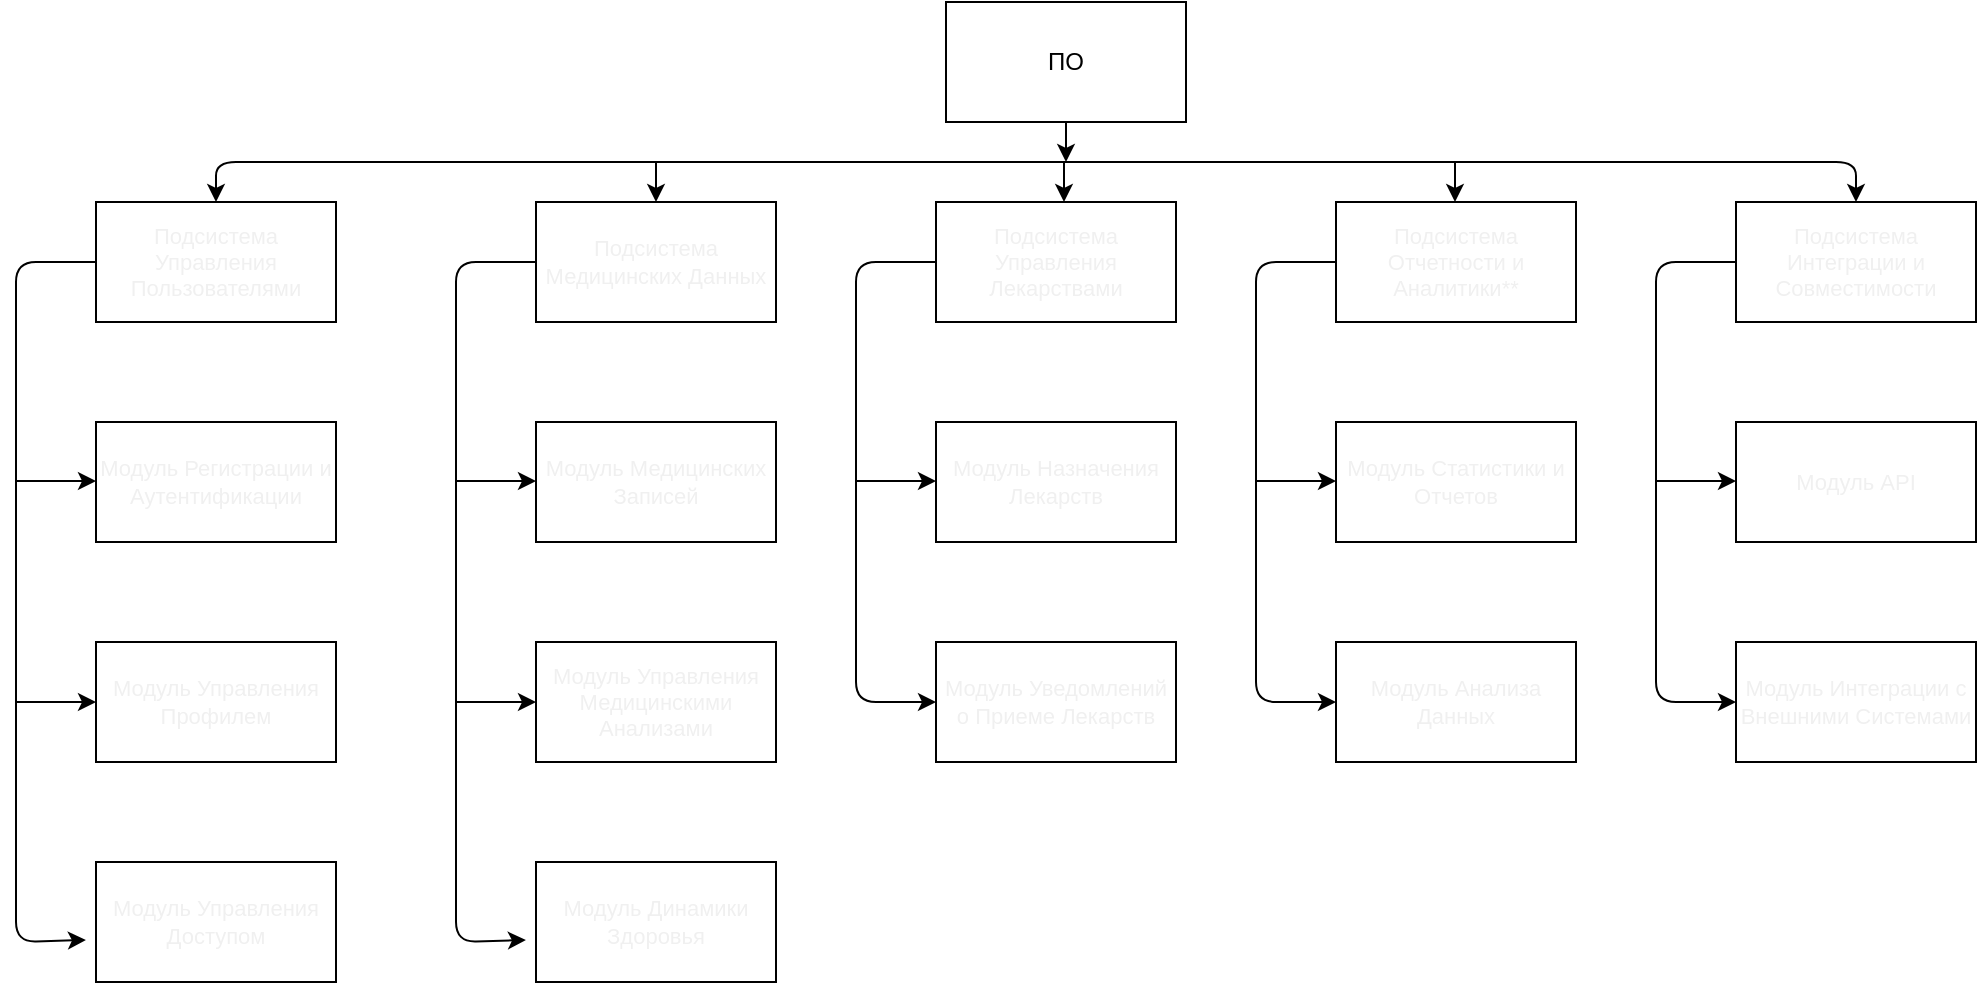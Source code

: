 <mxfile>
    <diagram id="4GABfhdbB-AV74wN0VJq" name="Страница 1">
        <mxGraphModel dx="746" dy="1162" grid="1" gridSize="10" guides="1" tooltips="1" connect="1" arrows="1" fold="1" page="1" pageScale="1" pageWidth="1169" pageHeight="827" math="0" shadow="0">
            <root>
                <mxCell id="0"/>
                <mxCell id="1" parent="0"/>
                <mxCell id="40" style="edgeStyle=none;html=1;exitX=0.5;exitY=1;exitDx=0;exitDy=0;fontSize=11;fontColor=#F0F0F0;" edge="1" parent="1" source="3">
                    <mxGeometry relative="1" as="geometry">
                        <mxPoint x="585" y="80" as="targetPoint"/>
                    </mxGeometry>
                </mxCell>
                <mxCell id="3" value="ПО" style="rounded=0;whiteSpace=wrap;html=1;" vertex="1" parent="1">
                    <mxGeometry x="525" width="120" height="60" as="geometry"/>
                </mxCell>
                <mxCell id="8" style="edgeStyle=none;html=1;exitX=0;exitY=0.5;exitDx=0;exitDy=0;fontSize=11;fontColor=#F0F0F0;entryX=-0.042;entryY=0.65;entryDx=0;entryDy=0;entryPerimeter=0;" edge="1" parent="1" source="4" target="7">
                    <mxGeometry relative="1" as="geometry">
                        <mxPoint x="40" y="130" as="targetPoint"/>
                        <Array as="points">
                            <mxPoint x="60" y="130"/>
                            <mxPoint x="60" y="360"/>
                            <mxPoint x="60" y="470"/>
                        </Array>
                    </mxGeometry>
                </mxCell>
                <mxCell id="4" value="&lt;span style=&quot;text-align: start; font-size: 11px; font-family: Calibri, sans-serif;&quot;&gt;Подсистема Управления Пользователями&lt;/span&gt;&lt;span style=&quot;font-size: 11px; text-align: start;&quot;&gt;&lt;/span&gt;" style="rounded=0;whiteSpace=wrap;html=1;fontColor=#F0F0F0;fontSize=11;" vertex="1" parent="1">
                    <mxGeometry x="100" y="100" width="120" height="60" as="geometry"/>
                </mxCell>
                <mxCell id="5" value="&lt;span style=&quot;text-align: start; font-size: 11px; font-family: Calibri, sans-serif;&quot;&gt;Модуль Регистрации и Аутентификации&lt;/span&gt;&lt;span style=&quot;font-size: 11px; text-align: start;&quot;&gt;&lt;/span&gt;" style="rounded=0;whiteSpace=wrap;html=1;fontColor=#F0F0F0;fontSize=11;" vertex="1" parent="1">
                    <mxGeometry x="100" y="210" width="120" height="60" as="geometry"/>
                </mxCell>
                <mxCell id="6" value="&lt;span style=&quot;text-align: start; font-size: 11px; font-family: Calibri, sans-serif;&quot;&gt;Модуль Управления Профилем&lt;/span&gt;&lt;span style=&quot;font-size: 11px; text-align: start;&quot;&gt;&lt;/span&gt;" style="rounded=0;whiteSpace=wrap;html=1;fontColor=#F0F0F0;fontSize=11;" vertex="1" parent="1">
                    <mxGeometry x="100" y="320" width="120" height="60" as="geometry"/>
                </mxCell>
                <mxCell id="7" value="&lt;span style=&quot;text-align: start; font-size: 11px; font-family: Calibri, sans-serif;&quot;&gt;Модуль Управления Доступом&lt;/span&gt;&lt;span style=&quot;font-size: 11px; text-align: start;&quot;&gt;&lt;/span&gt;" style="rounded=0;whiteSpace=wrap;html=1;fontColor=#F0F0F0;fontSize=11;" vertex="1" parent="1">
                    <mxGeometry x="100" y="430" width="120" height="60" as="geometry"/>
                </mxCell>
                <mxCell id="9" value="" style="endArrow=classic;html=1;fontSize=11;fontColor=#F0F0F0;entryX=0;entryY=0.5;entryDx=0;entryDy=0;" edge="1" parent="1" target="6">
                    <mxGeometry width="50" height="50" relative="1" as="geometry">
                        <mxPoint x="60" y="350" as="sourcePoint"/>
                        <mxPoint x="270" y="520" as="targetPoint"/>
                    </mxGeometry>
                </mxCell>
                <mxCell id="10" value="" style="endArrow=classic;html=1;fontSize=11;fontColor=#F0F0F0;entryX=0;entryY=0.5;entryDx=0;entryDy=0;" edge="1" parent="1">
                    <mxGeometry width="50" height="50" relative="1" as="geometry">
                        <mxPoint x="60" y="239.5" as="sourcePoint"/>
                        <mxPoint x="100" y="239.5" as="targetPoint"/>
                    </mxGeometry>
                </mxCell>
                <mxCell id="15" style="edgeStyle=none;html=1;exitX=0;exitY=0.5;exitDx=0;exitDy=0;fontSize=11;fontColor=#F0F0F0;entryX=-0.042;entryY=0.65;entryDx=0;entryDy=0;entryPerimeter=0;" edge="1" parent="1" source="16" target="19">
                    <mxGeometry relative="1" as="geometry">
                        <mxPoint x="260" y="130" as="targetPoint"/>
                        <Array as="points">
                            <mxPoint x="280" y="130"/>
                            <mxPoint x="280" y="360"/>
                            <mxPoint x="280" y="470"/>
                        </Array>
                    </mxGeometry>
                </mxCell>
                <mxCell id="16" value="&lt;span style=&quot;text-align: start; font-size: 11px; font-family: Calibri, sans-serif;&quot;&gt;Подсистема Медицинских Данных&lt;/span&gt;&lt;span style=&quot;font-size: 11px; text-align: start;&quot;&gt;&lt;/span&gt;" style="rounded=0;whiteSpace=wrap;html=1;fontColor=#F0F0F0;fontSize=11;" vertex="1" parent="1">
                    <mxGeometry x="320" y="100" width="120" height="60" as="geometry"/>
                </mxCell>
                <mxCell id="17" value="&lt;span style=&quot;text-align: start; font-size: 11px; font-family: Calibri, sans-serif;&quot;&gt;Модуль Медицинских Записей&lt;/span&gt;&lt;span style=&quot;font-size: 11px; text-align: start;&quot;&gt;&lt;/span&gt;" style="rounded=0;whiteSpace=wrap;html=1;fontColor=#F0F0F0;fontSize=11;" vertex="1" parent="1">
                    <mxGeometry x="320" y="210" width="120" height="60" as="geometry"/>
                </mxCell>
                <mxCell id="18" value="&lt;span style=&quot;font-family: Calibri, sans-serif; text-align: start;&quot;&gt;Модуль Управления Медицинскими Анализами&lt;/span&gt;" style="rounded=0;whiteSpace=wrap;html=1;fontColor=#F0F0F0;fontSize=11;" vertex="1" parent="1">
                    <mxGeometry x="320" y="320" width="120" height="60" as="geometry"/>
                </mxCell>
                <mxCell id="19" value="&lt;span style=&quot;text-align: start; font-size: 11px; font-family: Calibri, sans-serif;&quot;&gt;Модуль Динамики Здоровья&lt;/span&gt;&lt;span style=&quot;font-size: 11px; text-align: start;&quot;&gt;&lt;/span&gt;" style="rounded=0;whiteSpace=wrap;html=1;fontColor=#F0F0F0;fontSize=11;" vertex="1" parent="1">
                    <mxGeometry x="320" y="430" width="120" height="60" as="geometry"/>
                </mxCell>
                <mxCell id="20" value="" style="endArrow=classic;html=1;fontSize=11;fontColor=#F0F0F0;entryX=0;entryY=0.5;entryDx=0;entryDy=0;" edge="1" parent="1" target="18">
                    <mxGeometry width="50" height="50" relative="1" as="geometry">
                        <mxPoint x="280" y="350" as="sourcePoint"/>
                        <mxPoint x="490" y="520" as="targetPoint"/>
                    </mxGeometry>
                </mxCell>
                <mxCell id="21" value="" style="endArrow=classic;html=1;fontSize=11;fontColor=#F0F0F0;entryX=0;entryY=0.5;entryDx=0;entryDy=0;" edge="1" parent="1">
                    <mxGeometry width="50" height="50" relative="1" as="geometry">
                        <mxPoint x="280" y="239.5" as="sourcePoint"/>
                        <mxPoint x="320" y="239.5" as="targetPoint"/>
                    </mxGeometry>
                </mxCell>
                <mxCell id="22" style="edgeStyle=none;html=1;exitX=0;exitY=0.5;exitDx=0;exitDy=0;fontSize=11;fontColor=#F0F0F0;entryX=0;entryY=0.5;entryDx=0;entryDy=0;" edge="1" parent="1" source="23" target="25">
                    <mxGeometry relative="1" as="geometry">
                        <mxPoint x="530" y="469" as="targetPoint"/>
                        <Array as="points">
                            <mxPoint x="480" y="130"/>
                            <mxPoint x="480" y="350"/>
                            <mxPoint x="500" y="350"/>
                        </Array>
                    </mxGeometry>
                </mxCell>
                <mxCell id="23" value="&lt;span style=&quot;text-align: start; font-size: 11px; font-family: Calibri, sans-serif;&quot;&gt;Подсистема Управления Лекарствами&lt;/span&gt;&lt;span style=&quot;font-size: 11px; text-align: start;&quot;&gt;&lt;/span&gt;" style="rounded=0;whiteSpace=wrap;html=1;fontColor=#F0F0F0;fontSize=11;" vertex="1" parent="1">
                    <mxGeometry x="520" y="100" width="120" height="60" as="geometry"/>
                </mxCell>
                <mxCell id="24" value="&lt;span style=&quot;text-align: start; font-size: 11px; font-family: Calibri, sans-serif;&quot;&gt;Модуль Назначения Лекарств&lt;/span&gt;&lt;span style=&quot;font-size: 11px; text-align: start;&quot;&gt;&lt;/span&gt;" style="rounded=0;whiteSpace=wrap;html=1;fontColor=#F0F0F0;fontSize=11;" vertex="1" parent="1">
                    <mxGeometry x="520" y="210" width="120" height="60" as="geometry"/>
                </mxCell>
                <mxCell id="25" value="&lt;span style=&quot;text-align: start; font-size: 11px; font-family: Calibri, sans-serif;&quot;&gt;Модуль Уведомлений о Приеме Лекарств&lt;/span&gt;&lt;span style=&quot;font-size: 11px; text-align: start;&quot;&gt;&lt;/span&gt;" style="rounded=0;whiteSpace=wrap;html=1;fontColor=#F0F0F0;fontSize=11;" vertex="1" parent="1">
                    <mxGeometry x="520" y="320" width="120" height="60" as="geometry"/>
                </mxCell>
                <mxCell id="28" value="" style="endArrow=classic;html=1;fontSize=11;fontColor=#F0F0F0;entryX=0;entryY=0.5;entryDx=0;entryDy=0;" edge="1" parent="1">
                    <mxGeometry width="50" height="50" relative="1" as="geometry">
                        <mxPoint x="480" y="239.5" as="sourcePoint"/>
                        <mxPoint x="520" y="239.5" as="targetPoint"/>
                    </mxGeometry>
                </mxCell>
                <mxCell id="29" style="edgeStyle=none;html=1;exitX=0;exitY=0.5;exitDx=0;exitDy=0;fontSize=11;fontColor=#F0F0F0;entryX=0;entryY=0.5;entryDx=0;entryDy=0;" edge="1" parent="1" source="30" target="32">
                    <mxGeometry relative="1" as="geometry">
                        <mxPoint x="730" y="469" as="targetPoint"/>
                        <Array as="points">
                            <mxPoint x="680" y="130"/>
                            <mxPoint x="680" y="350"/>
                            <mxPoint x="700" y="350"/>
                        </Array>
                    </mxGeometry>
                </mxCell>
                <mxCell id="30" value="&lt;span style=&quot;text-align: start; font-size: 11px; font-family: Calibri, sans-serif;&quot;&gt;Подсистема Отчетности и Аналитики**&lt;/span&gt;&lt;span style=&quot;font-size: 11px; text-align: start;&quot;&gt;&lt;/span&gt;" style="rounded=0;whiteSpace=wrap;html=1;fontColor=#F0F0F0;fontSize=11;" vertex="1" parent="1">
                    <mxGeometry x="720" y="100" width="120" height="60" as="geometry"/>
                </mxCell>
                <mxCell id="31" value="&lt;span style=&quot;text-align: start; font-size: 11px; font-family: Calibri, sans-serif;&quot;&gt;Модуль Статистики и Отчетов&lt;/span&gt;&lt;span style=&quot;font-size: 11px; text-align: start;&quot;&gt;&lt;/span&gt;" style="rounded=0;whiteSpace=wrap;html=1;fontColor=#F0F0F0;fontSize=11;" vertex="1" parent="1">
                    <mxGeometry x="720" y="210" width="120" height="60" as="geometry"/>
                </mxCell>
                <mxCell id="32" value="&lt;span style=&quot;text-align: start; font-size: 11px; font-family: Calibri, sans-serif;&quot;&gt;Модуль Анализа Данных&lt;/span&gt;&lt;span style=&quot;font-size: 11px; text-align: start;&quot;&gt;&lt;/span&gt;" style="rounded=0;whiteSpace=wrap;html=1;fontColor=#F0F0F0;fontSize=11;" vertex="1" parent="1">
                    <mxGeometry x="720" y="320" width="120" height="60" as="geometry"/>
                </mxCell>
                <mxCell id="33" value="" style="endArrow=classic;html=1;fontSize=11;fontColor=#F0F0F0;entryX=0;entryY=0.5;entryDx=0;entryDy=0;" edge="1" parent="1">
                    <mxGeometry width="50" height="50" relative="1" as="geometry">
                        <mxPoint x="680" y="239.5" as="sourcePoint"/>
                        <mxPoint x="720" y="239.5" as="targetPoint"/>
                    </mxGeometry>
                </mxCell>
                <mxCell id="34" style="edgeStyle=none;html=1;exitX=0;exitY=0.5;exitDx=0;exitDy=0;fontSize=11;fontColor=#F0F0F0;entryX=0;entryY=0.5;entryDx=0;entryDy=0;" edge="1" parent="1" source="35" target="37">
                    <mxGeometry relative="1" as="geometry">
                        <mxPoint x="930" y="469" as="targetPoint"/>
                        <Array as="points">
                            <mxPoint x="880" y="130"/>
                            <mxPoint x="880" y="350"/>
                            <mxPoint x="900" y="350"/>
                        </Array>
                    </mxGeometry>
                </mxCell>
                <mxCell id="35" value="&lt;span style=&quot;text-align: start; font-size: 11px; font-family: Calibri, sans-serif;&quot;&gt;Подсистема Интеграции и Совместимости&lt;/span&gt;&lt;span style=&quot;font-size: 11px; text-align: start;&quot;&gt;&lt;/span&gt;" style="rounded=0;whiteSpace=wrap;html=1;fontColor=#F0F0F0;fontSize=11;" vertex="1" parent="1">
                    <mxGeometry x="920" y="100" width="120" height="60" as="geometry"/>
                </mxCell>
                <mxCell id="36" value="&lt;span style=&quot;text-align: start; font-size: 11px; font-family: Calibri, sans-serif;&quot;&gt;Модуль API&lt;/span&gt;&lt;span style=&quot;font-size: 11px; text-align: start;&quot;&gt;&lt;/span&gt;" style="rounded=0;whiteSpace=wrap;html=1;fontColor=#F0F0F0;fontSize=11;" vertex="1" parent="1">
                    <mxGeometry x="920" y="210" width="120" height="60" as="geometry"/>
                </mxCell>
                <mxCell id="37" value="&lt;span style=&quot;text-align: start; font-size: 11px; font-family: Calibri, sans-serif;&quot;&gt;Модуль Интеграции с Внешними Системами&lt;/span&gt;&lt;span style=&quot;font-size: 11px; text-align: start;&quot;&gt;&lt;/span&gt;" style="rounded=0;whiteSpace=wrap;html=1;fontColor=#F0F0F0;fontSize=11;" vertex="1" parent="1">
                    <mxGeometry x="920" y="320" width="120" height="60" as="geometry"/>
                </mxCell>
                <mxCell id="38" value="" style="endArrow=classic;html=1;fontSize=11;fontColor=#F0F0F0;entryX=0;entryY=0.5;entryDx=0;entryDy=0;" edge="1" parent="1">
                    <mxGeometry width="50" height="50" relative="1" as="geometry">
                        <mxPoint x="880" y="239.5" as="sourcePoint"/>
                        <mxPoint x="920" y="239.5" as="targetPoint"/>
                    </mxGeometry>
                </mxCell>
                <mxCell id="39" value="" style="endArrow=classic;startArrow=classic;html=1;fontSize=11;fontColor=#F0F0F0;exitX=0.5;exitY=0;exitDx=0;exitDy=0;entryX=0.5;entryY=0;entryDx=0;entryDy=0;" edge="1" parent="1" source="4" target="35">
                    <mxGeometry width="50" height="50" relative="1" as="geometry">
                        <mxPoint x="290" y="80" as="sourcePoint"/>
                        <mxPoint x="980" y="80" as="targetPoint"/>
                        <Array as="points">
                            <mxPoint x="160" y="80"/>
                            <mxPoint x="980" y="80"/>
                        </Array>
                    </mxGeometry>
                </mxCell>
                <mxCell id="41" value="" style="endArrow=classic;html=1;fontSize=11;fontColor=#F0F0F0;entryX=0.5;entryY=0;entryDx=0;entryDy=0;" edge="1" parent="1" target="16">
                    <mxGeometry width="50" height="50" relative="1" as="geometry">
                        <mxPoint x="380" y="80" as="sourcePoint"/>
                        <mxPoint x="510" y="340" as="targetPoint"/>
                    </mxGeometry>
                </mxCell>
                <mxCell id="42" value="" style="endArrow=classic;html=1;fontSize=11;fontColor=#F0F0F0;entryX=0.5;entryY=0;entryDx=0;entryDy=0;" edge="1" parent="1">
                    <mxGeometry width="50" height="50" relative="1" as="geometry">
                        <mxPoint x="584" y="80" as="sourcePoint"/>
                        <mxPoint x="584" y="100" as="targetPoint"/>
                    </mxGeometry>
                </mxCell>
                <mxCell id="43" value="" style="endArrow=classic;html=1;fontSize=11;fontColor=#F0F0F0;entryX=0.5;entryY=0;entryDx=0;entryDy=0;" edge="1" parent="1">
                    <mxGeometry width="50" height="50" relative="1" as="geometry">
                        <mxPoint x="779.5" y="80" as="sourcePoint"/>
                        <mxPoint x="779.5" y="100" as="targetPoint"/>
                    </mxGeometry>
                </mxCell>
            </root>
        </mxGraphModel>
    </diagram>
</mxfile>